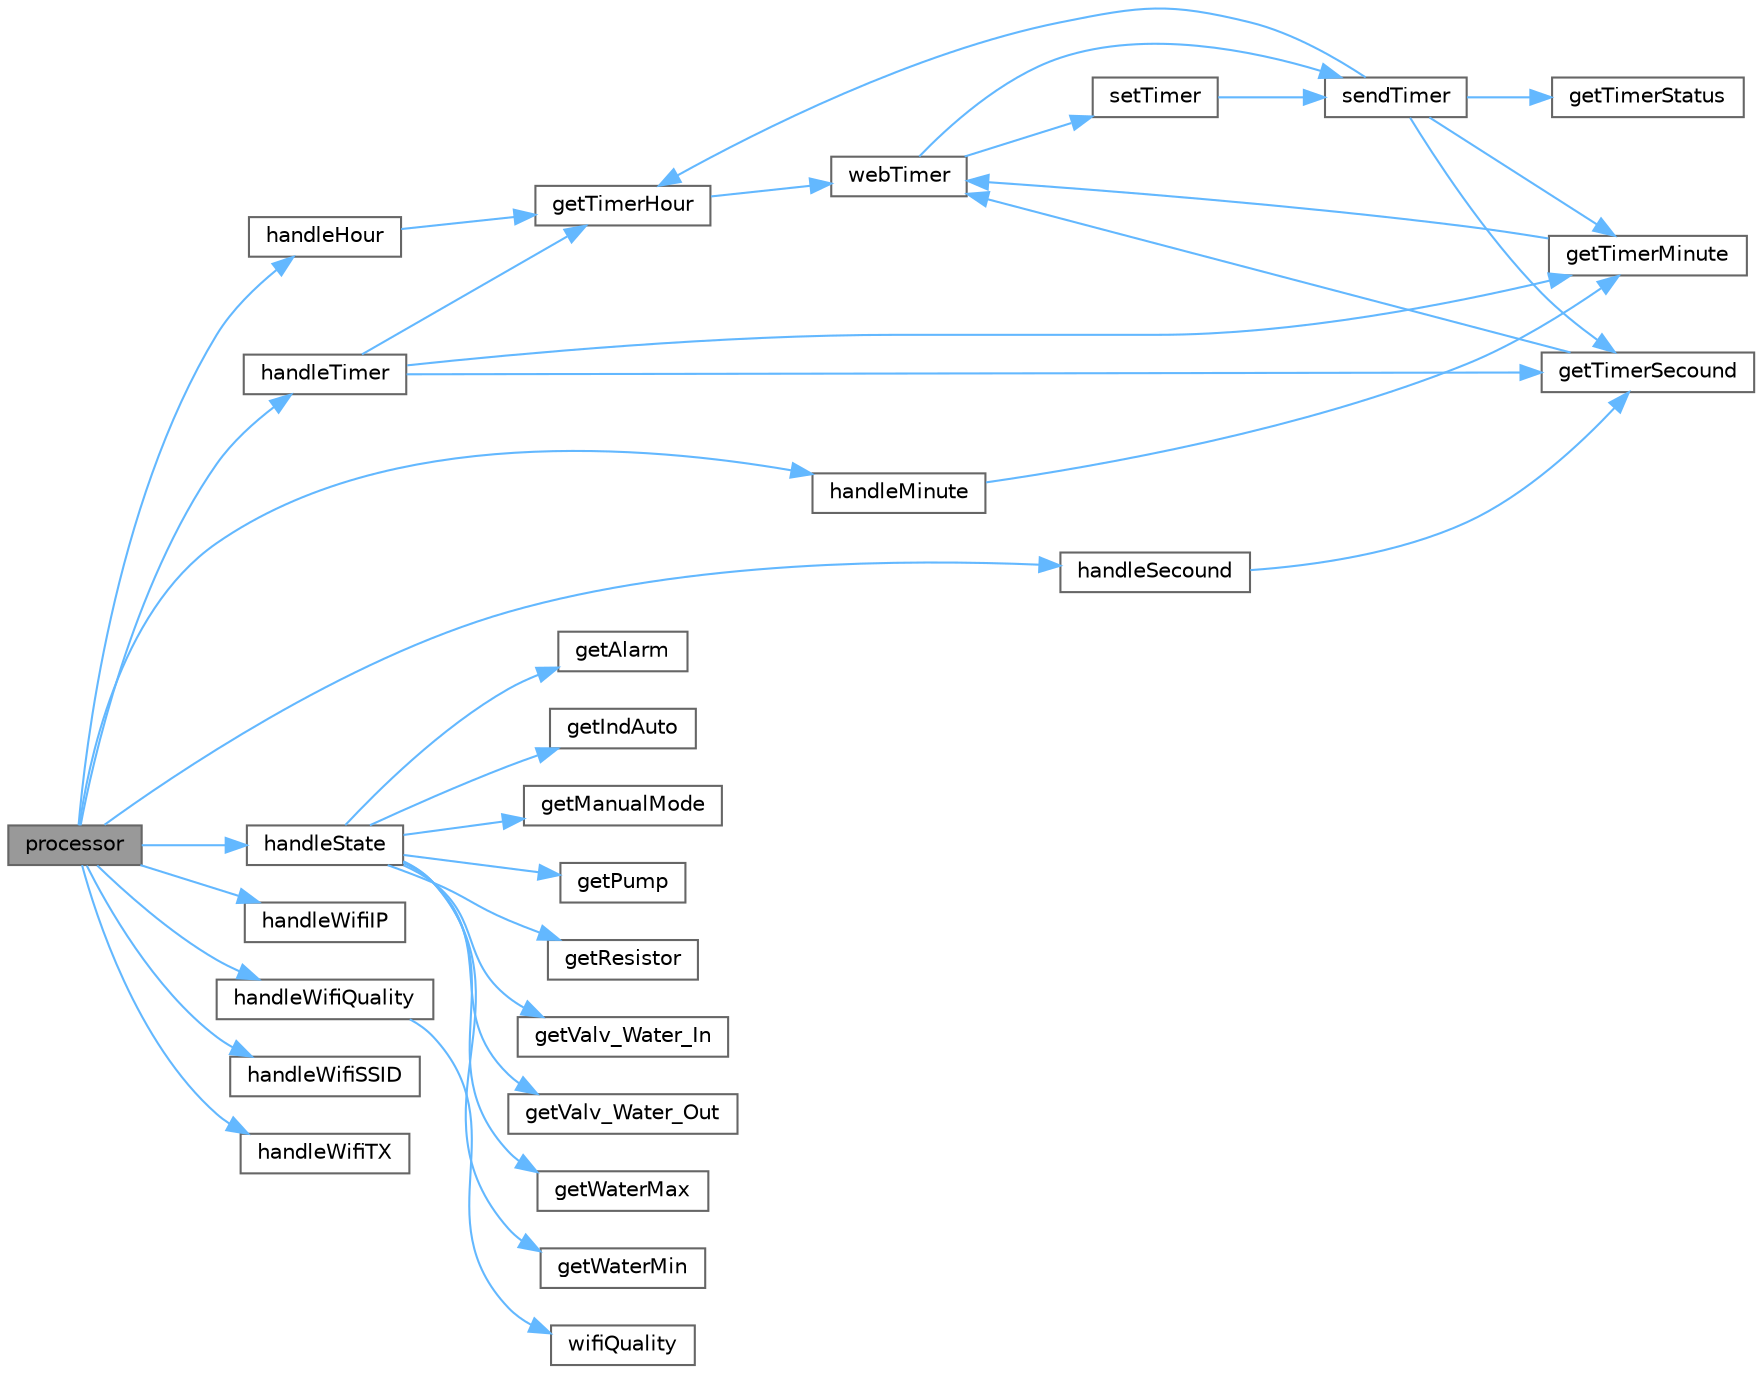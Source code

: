 digraph "processor"
{
 // LATEX_PDF_SIZE
  bgcolor="transparent";
  edge [fontname=Helvetica,fontsize=10,labelfontname=Helvetica,labelfontsize=10];
  node [fontname=Helvetica,fontsize=10,shape=box,height=0.2,width=0.4];
  rankdir="LR";
  Node1 [id="Node000001",label="processor",height=0.2,width=0.4,color="gray40", fillcolor="grey60", style="filled", fontcolor="black",tooltip="Handle toggle."];
  Node1 -> Node2 [id="edge71_Node000001_Node000002",color="steelblue1",style="solid",tooltip=" "];
  Node2 [id="Node000002",label="handleHour",height=0.2,width=0.4,color="grey40", fillcolor="white", style="filled",URL="$_m_d___web___handlers_8cpp.html#af5d26a4c3ed9e05f2b2d04935793447f",tooltip="Handle Hour."];
  Node2 -> Node3 [id="edge72_Node000002_Node000003",color="steelblue1",style="solid",tooltip=" "];
  Node3 [id="Node000003",label="getTimerHour",height=0.2,width=0.4,color="grey40", fillcolor="white", style="filled",URL="$_m_d___timer_8cpp.html#a7497ed4b5f459145ba576e35a34b2f68",tooltip="Get timer minute."];
  Node3 -> Node4 [id="edge73_Node000003_Node000004",color="steelblue1",style="solid",tooltip=" "];
  Node4 [id="Node000004",label="webTimer",height=0.2,width=0.4,color="grey40", fillcolor="white", style="filled",URL="$_m_d___timer_8cpp.html#a504723789792b242f59e8f9adfb48009",tooltip="Web timer function to manage the timer operations in the web interface."];
  Node4 -> Node5 [id="edge74_Node000004_Node000005",color="steelblue1",style="solid",tooltip=" "];
  Node5 [id="Node000005",label="sendTimer",height=0.2,width=0.4,color="grey40", fillcolor="white", style="filled",URL="$_m_d___timer_8cpp.html#acf8eb689c061a70a35d6f2f5ed57c474",tooltip="Send timer to web."];
  Node5 -> Node3 [id="edge75_Node000005_Node000003",color="steelblue1",style="solid",tooltip=" "];
  Node5 -> Node6 [id="edge76_Node000005_Node000006",color="steelblue1",style="solid",tooltip=" "];
  Node6 [id="Node000006",label="getTimerMinute",height=0.2,width=0.4,color="grey40", fillcolor="white", style="filled",URL="$_m_d___timer_8cpp.html#ae8ad20dbd759f4fb98dabba7876428f4",tooltip="Get the Timer Minute object to get the timer minute."];
  Node6 -> Node4 [id="edge77_Node000006_Node000004",color="steelblue1",style="solid",tooltip=" "];
  Node5 -> Node7 [id="edge78_Node000005_Node000007",color="steelblue1",style="solid",tooltip=" "];
  Node7 [id="Node000007",label="getTimerSecound",height=0.2,width=0.4,color="grey40", fillcolor="white", style="filled",URL="$_m_d___timer_8cpp.html#a71f3ffe6a2e0fca30bca87a87fc92354",tooltip="Get the Timer Secound object to get the timer secound."];
  Node7 -> Node4 [id="edge79_Node000007_Node000004",color="steelblue1",style="solid",tooltip=" "];
  Node5 -> Node8 [id="edge80_Node000005_Node000008",color="steelblue1",style="solid",tooltip=" "];
  Node8 [id="Node000008",label="getTimerStatus",height=0.2,width=0.4,color="grey40", fillcolor="white", style="filled",URL="$_m_d___timer_8cpp.html#aa9493843bba040c07f9f66300059268a",tooltip="Get the Timer Status object to get the timer status (ON/OFF)"];
  Node4 -> Node9 [id="edge81_Node000004_Node000009",color="steelblue1",style="solid",tooltip=" "];
  Node9 [id="Node000009",label="setTimer",height=0.2,width=0.4,color="grey40", fillcolor="white", style="filled",URL="$_m_d___timer_8cpp.html#a75d67ecc1e985e54d2701c06a6aaa3a1",tooltip="Set the Timer object to set the timer status (ON/OFF)"];
  Node9 -> Node5 [id="edge82_Node000009_Node000005",color="steelblue1",style="solid",tooltip=" "];
  Node1 -> Node10 [id="edge83_Node000001_Node000010",color="steelblue1",style="solid",tooltip=" "];
  Node10 [id="Node000010",label="handleMinute",height=0.2,width=0.4,color="grey40", fillcolor="white", style="filled",URL="$_m_d___web___handlers_8cpp.html#ac109e287eeaaac772d362b9192d186d8",tooltip="Handle Minute."];
  Node10 -> Node6 [id="edge84_Node000010_Node000006",color="steelblue1",style="solid",tooltip=" "];
  Node1 -> Node11 [id="edge85_Node000001_Node000011",color="steelblue1",style="solid",tooltip=" "];
  Node11 [id="Node000011",label="handleSecound",height=0.2,width=0.4,color="grey40", fillcolor="white", style="filled",URL="$_m_d___web___handlers_8cpp.html#a06bda99cade1494aaaafff873d92ded3",tooltip="Handle Secound."];
  Node11 -> Node7 [id="edge86_Node000011_Node000007",color="steelblue1",style="solid",tooltip=" "];
  Node1 -> Node12 [id="edge87_Node000001_Node000012",color="steelblue1",style="solid",tooltip=" "];
  Node12 [id="Node000012",label="handleState",height=0.2,width=0.4,color="grey40", fillcolor="white", style="filled",URL="$_m_d___web___handlers_8cpp.html#a5f2461b87633880956acaad69733ec8d",tooltip="Handlers for Auto, Pump, WaterOut, Resistor, WaterIn and WaterMax With Response."];
  Node12 -> Node13 [id="edge88_Node000012_Node000013",color="steelblue1",style="solid",tooltip=" "];
  Node13 [id="Node000013",label="getAlarm",height=0.2,width=0.4,color="grey40", fillcolor="white", style="filled",URL="$_o_s___g_p_i_o_8cpp.html#a36575ea4abf90b10ef86ad50f0b9fad0",tooltip="Retorna estado do sensor de agua de minimo."];
  Node12 -> Node14 [id="edge89_Node000012_Node000014",color="steelblue1",style="solid",tooltip=" "];
  Node14 [id="Node000014",label="getIndAuto",height=0.2,width=0.4,color="grey40", fillcolor="white", style="filled",URL="$_o_s___g_p_i_o_8cpp.html#abbca1cc0d29f545e9a39778288a12071",tooltip="Retorna estado do indicador de alarme."];
  Node12 -> Node15 [id="edge90_Node000012_Node000015",color="steelblue1",style="solid",tooltip=" "];
  Node15 [id="Node000015",label="getManualMode",height=0.2,width=0.4,color="grey40", fillcolor="white", style="filled",URL="$_o_s___g_p_i_o_8cpp.html#a20a8e677a695003ed8259fc2e32b6462",tooltip="Retorna estado do interruptor auto."];
  Node12 -> Node16 [id="edge91_Node000012_Node000016",color="steelblue1",style="solid",tooltip=" "];
  Node16 [id="Node000016",label="getPump",height=0.2,width=0.4,color="grey40", fillcolor="white", style="filled",URL="$_o_s___g_p_i_o_8cpp.html#a796c21f2a4c37ce17a1f14d80b54ed66",tooltip="Retorna estado da valvula de vapor."];
  Node12 -> Node17 [id="edge92_Node000012_Node000017",color="steelblue1",style="solid",tooltip=" "];
  Node17 [id="Node000017",label="getResistor",height=0.2,width=0.4,color="grey40", fillcolor="white", style="filled",URL="$_o_s___g_p_i_o_8cpp.html#a56feb35df23b1452f2695b6469042ec2",tooltip="Retorna estado do botao manual."];
  Node12 -> Node18 [id="edge93_Node000012_Node000018",color="steelblue1",style="solid",tooltip=" "];
  Node18 [id="Node000018",label="getValv_Water_In",height=0.2,width=0.4,color="grey40", fillcolor="white", style="filled",URL="$_o_s___g_p_i_o_8cpp.html#a2e1179e338420a43f95be0b8a7ed885d",tooltip="Retorna estado do resistor."];
  Node12 -> Node19 [id="edge94_Node000012_Node000019",color="steelblue1",style="solid",tooltip=" "];
  Node19 [id="Node000019",label="getValv_Water_Out",height=0.2,width=0.4,color="grey40", fillcolor="white", style="filled",URL="$_o_s___g_p_i_o_8cpp.html#a8b22aea595b0457364230c92779ae37a",tooltip="Retorna estado da entrada de agua."];
  Node12 -> Node20 [id="edge95_Node000012_Node000020",color="steelblue1",style="solid",tooltip=" "];
  Node20 [id="Node000020",label="getWaterMax",height=0.2,width=0.4,color="grey40", fillcolor="white", style="filled",URL="$_o_s___g_p_i_o_8cpp.html#a2b0449e42db71938062564c4f643c215",tooltip="Inicia os inputs."];
  Node12 -> Node21 [id="edge96_Node000012_Node000021",color="steelblue1",style="solid",tooltip=" "];
  Node21 [id="Node000021",label="getWaterMin",height=0.2,width=0.4,color="grey40", fillcolor="white", style="filled",URL="$_o_s___g_p_i_o_8cpp.html#a166177fea9ace421d96924d83286abfc",tooltip="Retorna estado do sensor de agua de maximo."];
  Node1 -> Node22 [id="edge97_Node000001_Node000022",color="steelblue1",style="solid",tooltip=" "];
  Node22 [id="Node000022",label="handleTimer",height=0.2,width=0.4,color="grey40", fillcolor="white", style="filled",URL="$_m_d___web___handlers_8cpp.html#af81d47970421b46f19156b8c97bb4ee3",tooltip="Definitions."];
  Node22 -> Node3 [id="edge98_Node000022_Node000003",color="steelblue1",style="solid",tooltip=" "];
  Node22 -> Node6 [id="edge99_Node000022_Node000006",color="steelblue1",style="solid",tooltip=" "];
  Node22 -> Node7 [id="edge100_Node000022_Node000007",color="steelblue1",style="solid",tooltip=" "];
  Node1 -> Node23 [id="edge101_Node000001_Node000023",color="steelblue1",style="solid",tooltip=" "];
  Node23 [id="Node000023",label="handleWifiIP",height=0.2,width=0.4,color="grey40", fillcolor="white", style="filled",URL="$_m_d___web___handlers_8cpp.html#aaaba643a4700d7420108e9ec4ced8550",tooltip="Handle Wifi IP."];
  Node1 -> Node24 [id="edge102_Node000001_Node000024",color="steelblue1",style="solid",tooltip=" "];
  Node24 [id="Node000024",label="handleWifiQuality",height=0.2,width=0.4,color="grey40", fillcolor="white", style="filled",URL="$_m_d___web___handlers_8cpp.html#a6f8cf668f5479d2c408cd6002f30dc94",tooltip="Handlers for Wifi Quality, SSID, TX and IP."];
  Node24 -> Node25 [id="edge103_Node000024_Node000025",color="steelblue1",style="solid",tooltip=" "];
  Node25 [id="Node000025",label="wifiQuality",height=0.2,width=0.4,color="grey40", fillcolor="white", style="filled",URL="$_m_d__wifi_8cpp.html#abb46cda72435678d0ea2a5881f4349e7",tooltip="Inicia o wifi."];
  Node1 -> Node26 [id="edge104_Node000001_Node000026",color="steelblue1",style="solid",tooltip=" "];
  Node26 [id="Node000026",label="handleWifiSSID",height=0.2,width=0.4,color="grey40", fillcolor="white", style="filled",URL="$_m_d___web___handlers_8cpp.html#aa72d97405ad3471e84716689e54bd5ce",tooltip="Handle Wifi SSID."];
  Node1 -> Node27 [id="edge105_Node000001_Node000027",color="steelblue1",style="solid",tooltip=" "];
  Node27 [id="Node000027",label="handleWifiTX",height=0.2,width=0.4,color="grey40", fillcolor="white", style="filled",URL="$_m_d___web___handlers_8cpp.html#ab8ee32b756c8c141be8847349f723395",tooltip="Handle Wifi TX."];
}
